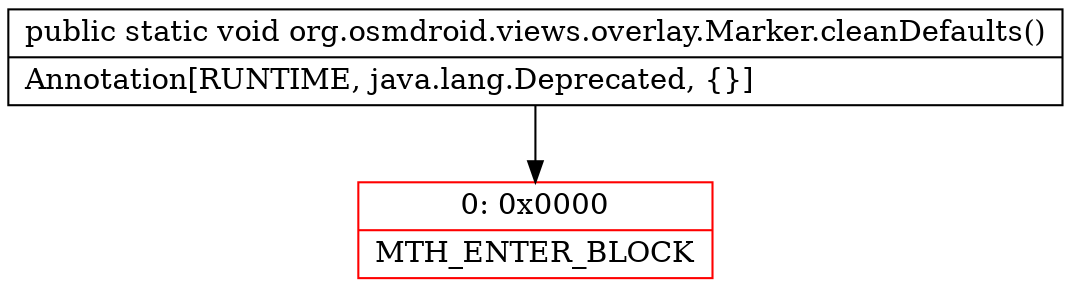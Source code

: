 digraph "CFG fororg.osmdroid.views.overlay.Marker.cleanDefaults()V" {
subgraph cluster_Region_1498524523 {
label = "R(0)";
node [shape=record,color=blue];
}
Node_0 [shape=record,color=red,label="{0\:\ 0x0000|MTH_ENTER_BLOCK\l}"];
MethodNode[shape=record,label="{public static void org.osmdroid.views.overlay.Marker.cleanDefaults()  | Annotation[RUNTIME, java.lang.Deprecated, \{\}]\l}"];
MethodNode -> Node_0;
}

